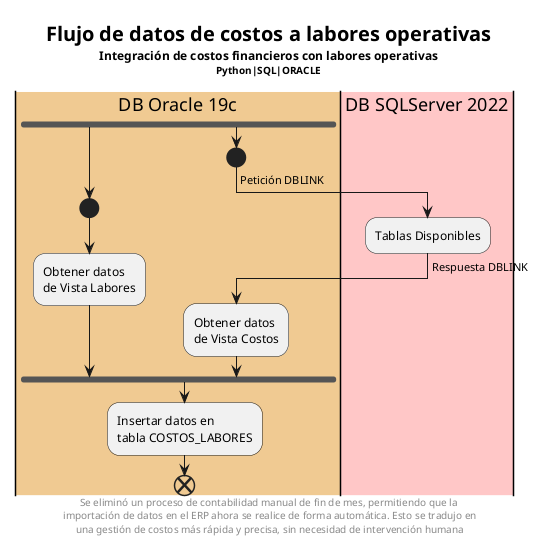 @startuml

title <size:20>Flujo de datos de costos a labores operativas\n<size:12>Integración de costos financieros con labores operativas\n<size:10>Python|SQL|ORACLE
' Footer con comentario sobre las mejoras
footer Se eliminó un proceso de contabilidad manual de fin de mes, permitiendo que la\n importación de datos en el ERP ahora se realice de forma automática. Esto se tradujo en\n una gestión de costos más rápida y precisa, sin necesidad de intervención humana

' Definir particiones
|#F0CA92|DB Oracle 19c|

fork
  |#F0CA92|DB Oracle 19c|
  start
  :Obtener datos\nde Vista Labores;
fork again
  start
  |#FFC7C7|DB SQLServer 2022|
  -> Petición DBLINK;
  :Tablas Disponibles;
  
  -> Respuesta DBLINK;
  
  |#F0CA92|DB Oracle 19c|
  :Obtener datos\nde Vista Costos;
end fork

|#F0CA92|DB Oracle 19c|
:Insertar datos en\ntabla COSTOS_LABORES;
end
@enduml